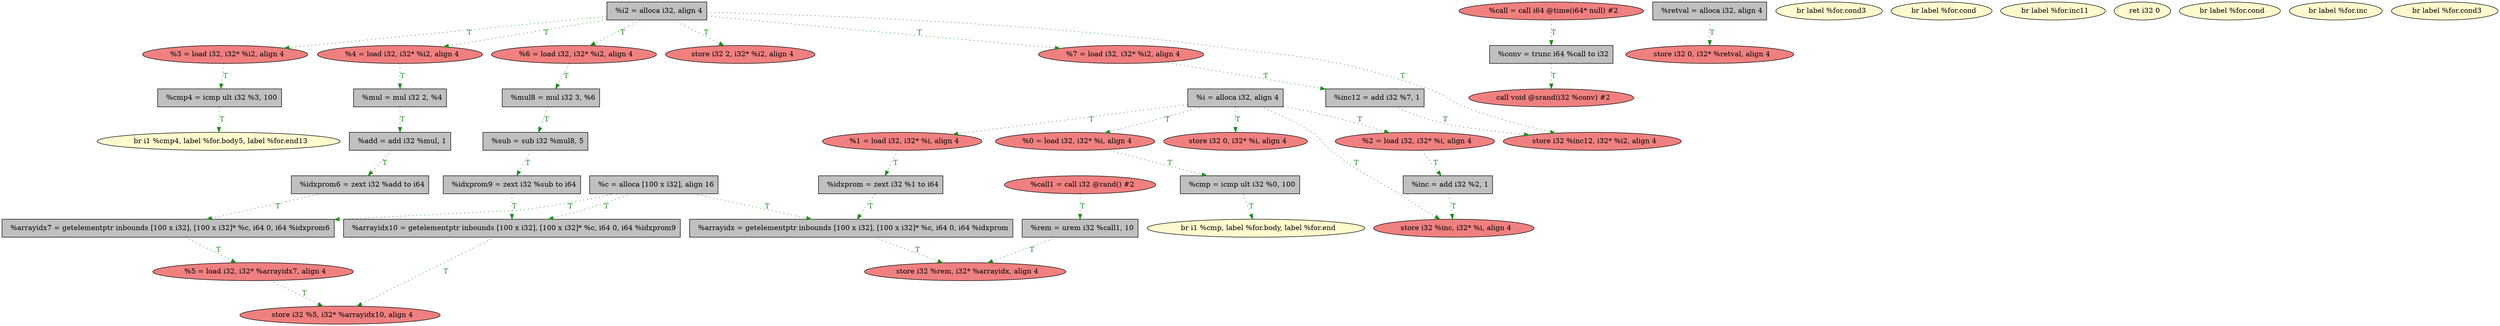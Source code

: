 
digraph G {


node44 [fillcolor=lemonchiffon,label="  br i1 %cmp4, label %for.body5, label %for.end13",shape=ellipse,style=filled ]
node43 [fillcolor=lightcoral,label="  %4 = load i32, i32* %i2, align 4",shape=ellipse,style=filled ]
node45 [fillcolor=lightcoral,label="  %5 = load i32, i32* %arrayidx7, align 4",shape=ellipse,style=filled ]
node42 [fillcolor=lightcoral,label="  %0 = load i32, i32* %i, align 4",shape=ellipse,style=filled ]
node39 [fillcolor=grey,label="  %i = alloca i32, align 4",shape=rectangle,style=filled ]
node37 [fillcolor=grey,label="  %cmp = icmp ult i32 %0, 100",shape=rectangle,style=filled ]
node9 [fillcolor=lightcoral,label="  %call = call i64 @time(i64* null) #2",shape=ellipse,style=filled ]
node36 [fillcolor=lightcoral,label="  store i32 2, i32* %i2, align 4",shape=ellipse,style=filled ]
node23 [fillcolor=lightcoral,label="  store i32 0, i32* %retval, align 4",shape=ellipse,style=filled ]
node7 [fillcolor=lemonchiffon,label="  br label %for.cond3",shape=ellipse,style=filled ]
node6 [fillcolor=grey,label="  %arrayidx7 = getelementptr inbounds [100 x i32], [100 x i32]* %c, i64 0, i64 %idxprom6",shape=rectangle,style=filled ]
node14 [fillcolor=lightcoral,label="  call void @srand(i32 %conv) #2",shape=ellipse,style=filled ]
node1 [fillcolor=lightcoral,label="  store i32 %inc12, i32* %i2, align 4",shape=ellipse,style=filled ]
node13 [fillcolor=grey,label="  %add = add i32 %mul, 1",shape=rectangle,style=filled ]
node41 [fillcolor=grey,label="  %mul8 = mul i32 3, %6",shape=rectangle,style=filled ]
node12 [fillcolor=lemonchiffon,label="  br label %for.cond",shape=ellipse,style=filled ]
node40 [fillcolor=lightcoral,label="  %3 = load i32, i32* %i2, align 4",shape=ellipse,style=filled ]
node32 [fillcolor=grey,label="  %arrayidx10 = getelementptr inbounds [100 x i32], [100 x i32]* %c, i64 0, i64 %idxprom9",shape=rectangle,style=filled ]
node3 [fillcolor=lemonchiffon,label="  br label %for.inc11",shape=ellipse,style=filled ]
node5 [fillcolor=lightcoral,label="  %call1 = call i32 @rand() #2",shape=ellipse,style=filled ]
node11 [fillcolor=lightcoral,label="  store i32 0, i32* %i, align 4",shape=ellipse,style=filled ]
node24 [fillcolor=grey,label="  %mul = mul i32 2, %4",shape=rectangle,style=filled ]
node0 [fillcolor=lemonchiffon,label="  ret i32 0",shape=ellipse,style=filled ]
node15 [fillcolor=grey,label="  %idxprom = zext i32 %1 to i64",shape=rectangle,style=filled ]
node8 [fillcolor=lightcoral,label="  %1 = load i32, i32* %i, align 4",shape=ellipse,style=filled ]
node16 [fillcolor=lemonchiffon,label="  br label %for.cond",shape=ellipse,style=filled ]
node27 [fillcolor=grey,label="  %conv = trunc i64 %call to i32",shape=rectangle,style=filled ]
node17 [fillcolor=grey,label="  %c = alloca [100 x i32], align 16",shape=rectangle,style=filled ]
node31 [fillcolor=grey,label="  %inc12 = add i32 %7, 1",shape=rectangle,style=filled ]
node18 [fillcolor=grey,label="  %sub = sub i32 %mul8, 5",shape=rectangle,style=filled ]
node4 [fillcolor=lightcoral,label="  store i32 %5, i32* %arrayidx10, align 4",shape=ellipse,style=filled ]
node19 [fillcolor=lemonchiffon,label="  br label %for.inc",shape=ellipse,style=filled ]
node26 [fillcolor=grey,label="  %idxprom6 = zext i32 %add to i64",shape=rectangle,style=filled ]
node20 [fillcolor=grey,label="  %i2 = alloca i32, align 4",shape=rectangle,style=filled ]
node29 [fillcolor=grey,label="  %arrayidx = getelementptr inbounds [100 x i32], [100 x i32]* %c, i64 0, i64 %idxprom",shape=rectangle,style=filled ]
node21 [fillcolor=lemonchiffon,label="  br i1 %cmp, label %for.body, label %for.end",shape=ellipse,style=filled ]
node35 [fillcolor=grey,label="  %inc = add i32 %2, 1",shape=rectangle,style=filled ]
node22 [fillcolor=grey,label="  %retval = alloca i32, align 4",shape=rectangle,style=filled ]
node38 [fillcolor=lemonchiffon,label="  br label %for.cond3",shape=ellipse,style=filled ]
node33 [fillcolor=lightcoral,label="  store i32 %inc, i32* %i, align 4",shape=ellipse,style=filled ]
node2 [fillcolor=lightcoral,label="  %7 = load i32, i32* %i2, align 4",shape=ellipse,style=filled ]
node25 [fillcolor=grey,label="  %idxprom9 = zext i32 %sub to i64",shape=rectangle,style=filled ]
node28 [fillcolor=grey,label="  %rem = urem i32 %call1, 10",shape=rectangle,style=filled ]
node30 [fillcolor=lightcoral,label="  store i32 %rem, i32* %arrayidx, align 4",shape=ellipse,style=filled ]
node46 [fillcolor=lightcoral,label="  %6 = load i32, i32* %i2, align 4",shape=ellipse,style=filled ]
node10 [fillcolor=grey,label="  %cmp4 = icmp ult i32 %3, 100",shape=rectangle,style=filled ]
node34 [fillcolor=lightcoral,label="  %2 = load i32, i32* %i, align 4",shape=ellipse,style=filled ]

node26->node6 [style=dotted,color=forestgreen,label="T",fontcolor=forestgreen ]
node20->node43 [style=dotted,color=forestgreen,label="T",fontcolor=forestgreen ]
node24->node13 [style=dotted,color=forestgreen,label="T",fontcolor=forestgreen ]
node9->node27 [style=dotted,color=forestgreen,label="T",fontcolor=forestgreen ]
node35->node33 [style=dotted,color=forestgreen,label="T",fontcolor=forestgreen ]
node41->node18 [style=dotted,color=forestgreen,label="T",fontcolor=forestgreen ]
node10->node44 [style=dotted,color=forestgreen,label="T",fontcolor=forestgreen ]
node5->node28 [style=dotted,color=forestgreen,label="T",fontcolor=forestgreen ]
node20->node46 [style=dotted,color=forestgreen,label="T",fontcolor=forestgreen ]
node27->node14 [style=dotted,color=forestgreen,label="T",fontcolor=forestgreen ]
node25->node32 [style=dotted,color=forestgreen,label="T",fontcolor=forestgreen ]
node8->node15 [style=dotted,color=forestgreen,label="T",fontcolor=forestgreen ]
node20->node1 [style=dotted,color=forestgreen,label="T",fontcolor=forestgreen ]
node20->node36 [style=dotted,color=forestgreen,label="T",fontcolor=forestgreen ]
node39->node42 [style=dotted,color=forestgreen,label="T",fontcolor=forestgreen ]
node43->node24 [style=dotted,color=forestgreen,label="T",fontcolor=forestgreen ]
node6->node45 [style=dotted,color=forestgreen,label="T",fontcolor=forestgreen ]
node17->node32 [style=dotted,color=forestgreen,label="T",fontcolor=forestgreen ]
node46->node41 [style=dotted,color=forestgreen,label="T",fontcolor=forestgreen ]
node40->node10 [style=dotted,color=forestgreen,label="T",fontcolor=forestgreen ]
node31->node1 [style=dotted,color=forestgreen,label="T",fontcolor=forestgreen ]
node2->node31 [style=dotted,color=forestgreen,label="T",fontcolor=forestgreen ]
node18->node25 [style=dotted,color=forestgreen,label="T",fontcolor=forestgreen ]
node39->node34 [style=dotted,color=forestgreen,label="T",fontcolor=forestgreen ]
node20->node40 [style=dotted,color=forestgreen,label="T",fontcolor=forestgreen ]
node39->node33 [style=dotted,color=forestgreen,label="T",fontcolor=forestgreen ]
node17->node6 [style=dotted,color=forestgreen,label="T",fontcolor=forestgreen ]
node39->node8 [style=dotted,color=forestgreen,label="T",fontcolor=forestgreen ]
node13->node26 [style=dotted,color=forestgreen,label="T",fontcolor=forestgreen ]
node17->node29 [style=dotted,color=forestgreen,label="T",fontcolor=forestgreen ]
node45->node4 [style=dotted,color=forestgreen,label="T",fontcolor=forestgreen ]
node20->node2 [style=dotted,color=forestgreen,label="T",fontcolor=forestgreen ]
node37->node21 [style=dotted,color=forestgreen,label="T",fontcolor=forestgreen ]
node28->node30 [style=dotted,color=forestgreen,label="T",fontcolor=forestgreen ]
node39->node11 [style=dotted,color=forestgreen,label="T",fontcolor=forestgreen ]
node42->node37 [style=dotted,color=forestgreen,label="T",fontcolor=forestgreen ]
node15->node29 [style=dotted,color=forestgreen,label="T",fontcolor=forestgreen ]
node34->node35 [style=dotted,color=forestgreen,label="T",fontcolor=forestgreen ]
node32->node4 [style=dotted,color=forestgreen,label="T",fontcolor=forestgreen ]
node22->node23 [style=dotted,color=forestgreen,label="T",fontcolor=forestgreen ]
node29->node30 [style=dotted,color=forestgreen,label="T",fontcolor=forestgreen ]


}
